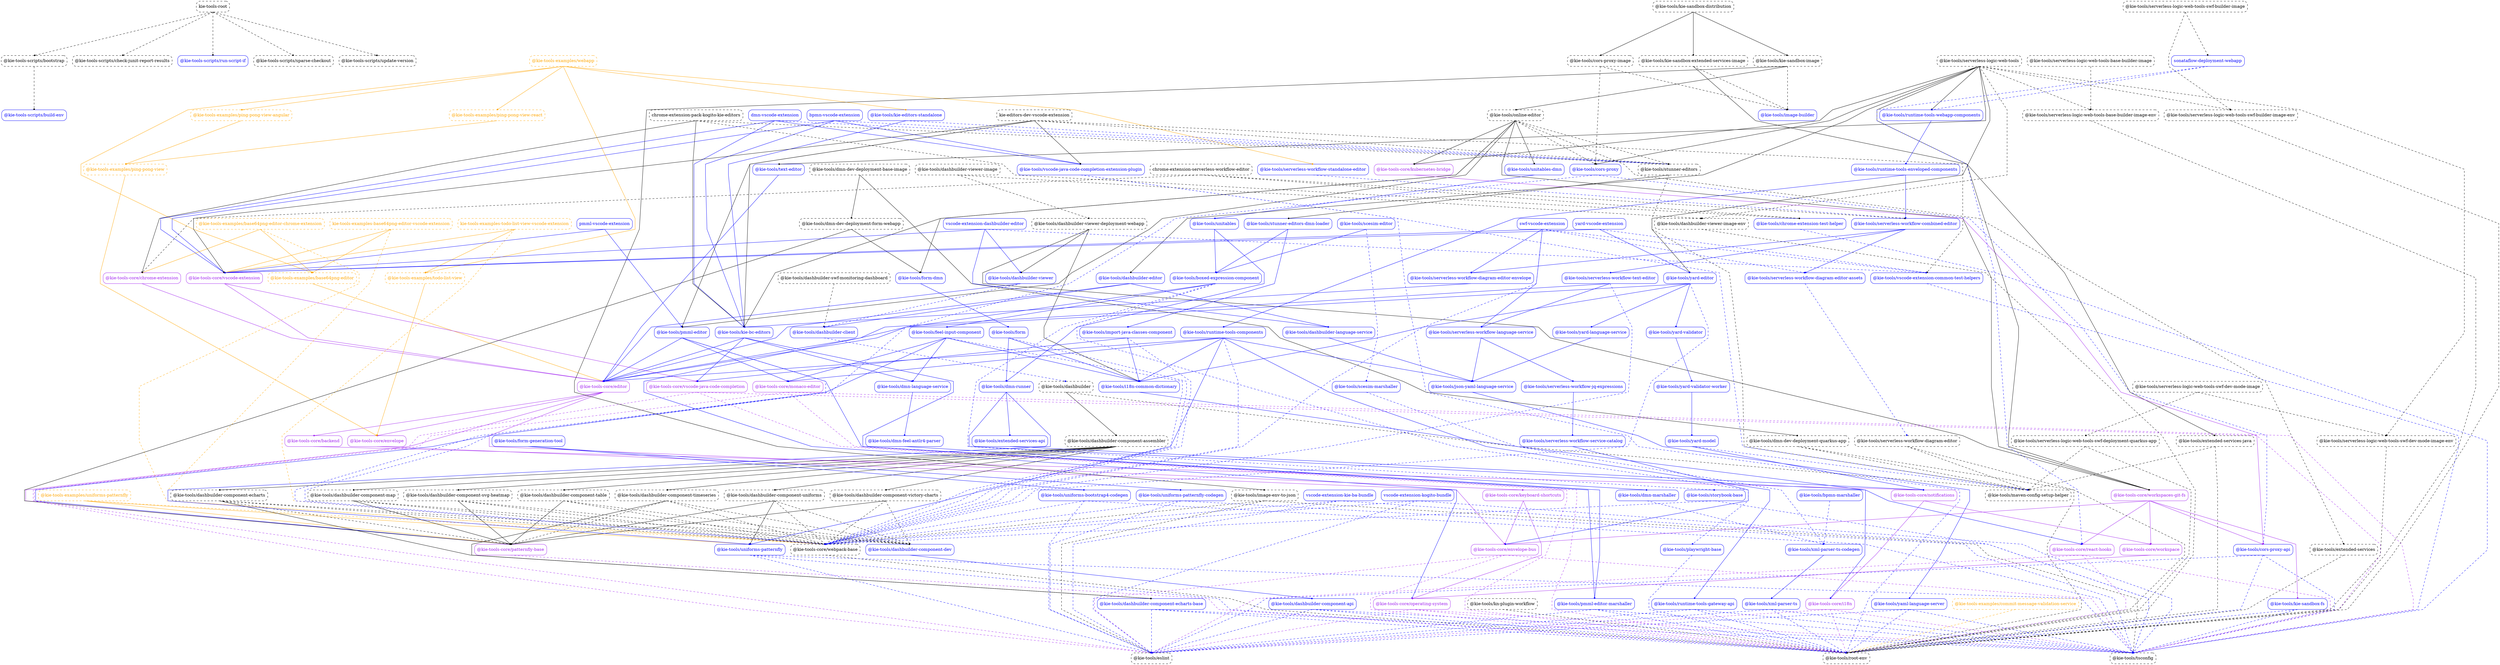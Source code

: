 digraph G {
  graph [ ranksep =2, splines = "polyline", rankdir =TB, ordering = "out" ];
  node [ shape =box ];
  edge [ headport = "n", tailport = "s", arrowhead =dot, arrowsize =0.5 ];
  "kie-tools-root" [ color = "black", fontcolor = "black", style = "dashed, rounded" ];
  "@kie-tools-scripts/bootstrap" [ color = "black", fontcolor = "black", style = "dashed, rounded" ];
  "@kie-tools-scripts/check-junit-report-results" [ color = "black", fontcolor = "black", style = "dashed, rounded" ];
  "@kie-tools-scripts/run-script-if" [ color = "blue", fontcolor = "blue", style = "rounded" ];
  "@kie-tools-scripts/sparse-checkout" [ color = "black", fontcolor = "black", style = "dashed, rounded" ];
  "@kie-tools-scripts/update-version" [ color = "black", fontcolor = "black", style = "dashed, rounded" ];
  "@kie-tools-examples/base64png-editor" [ color = "orange", fontcolor = "orange", style = "dashed, rounded" ];
  "@kie-tools-core/editor" [ color = "purple", fontcolor = "purple", style = "rounded" ];
  "@kie-tools-examples/base64png-editor-chrome-extension" [ color = "orange", fontcolor = "orange", style = "dashed, rounded" ];
  "@kie-tools-core/chrome-extension" [ color = "purple", fontcolor = "purple", style = "rounded" ];
  "@kie-tools-core/webpack-base" [ color = "black", fontcolor = "black", style = "dashed, rounded" ];
  "kie-tools-examples-base64png-editor-vscode-extension" [ color = "orange", fontcolor = "orange", style = "dashed, rounded" ];
  "@kie-tools-core/vscode-extension" [ color = "purple", fontcolor = "purple", style = "rounded" ];
  "@kie-tools-examples/commit-message-validation-service" [ color = "orange", fontcolor = "orange", style = "dashed, rounded" ];
  "@kie-tools/root-env" [ color = "black", fontcolor = "black", style = "dashed, rounded" ];
  "@kie-tools-examples/ping-pong-view" [ color = "orange", fontcolor = "orange", style = "dashed, rounded" ];
  "@kie-tools-core/envelope" [ color = "purple", fontcolor = "purple", style = "rounded" ];
  "@kie-tools-examples/ping-pong-view-angular" [ color = "orange", fontcolor = "orange", style = "dashed, rounded" ];
  "@kie-tools-examples/ping-pong-view-react" [ color = "orange", fontcolor = "orange", style = "dashed, rounded" ];
  "@kie-tools-examples/todo-list-view" [ color = "orange", fontcolor = "orange", style = "dashed, rounded" ];
  "kie-tools-examples-todo-list-view-vscode-extension" [ color = "orange", fontcolor = "orange", style = "dashed, rounded" ];
  "@kie-tools-examples/uniforms-patternfly" [ color = "orange", fontcolor = "orange", style = "dashed, rounded" ];
  "@kie-tools-core/patternfly-base" [ color = "purple", fontcolor = "purple", style = "rounded" ];
  "@kie-tools/uniforms-patternfly" [ color = "blue", fontcolor = "blue", style = "rounded" ];
  "@kie-tools-examples/webapp" [ color = "orange", fontcolor = "orange", style = "dashed, rounded" ];
  "@kie-tools/kie-editors-standalone" [ color = "blue", fontcolor = "blue", style = "rounded" ];
  "@kie-tools/serverless-workflow-standalone-editor" [ color = "blue", fontcolor = "blue", style = "rounded" ];
  "@kie-tools-core/backend" [ color = "purple", fontcolor = "purple", style = "rounded" ];
  "@kie-tools-core/notifications" [ color = "purple", fontcolor = "purple", style = "rounded" ];
  "@kie-tools/boxed-expression-component" [ color = "blue", fontcolor = "blue", style = "rounded" ];
  "@kie-tools-core/operating-system" [ color = "purple", fontcolor = "purple", style = "rounded" ];
  "@kie-tools/feel-input-component" [ color = "blue", fontcolor = "blue", style = "rounded" ];
  "@kie-tools/playwright-base" [ color = "blue", fontcolor = "blue", style = "rounded" ];
  "@kie-tools/storybook-base" [ color = "blue", fontcolor = "blue", style = "rounded" ];
  "@kie-tools/bpmn-marshaller" [ color = "blue", fontcolor = "blue", style = "rounded" ];
  "@kie-tools/xml-parser-ts-codegen" [ color = "blue", fontcolor = "blue", style = "rounded" ];
  "bpmn-vscode-extension" [ color = "blue", fontcolor = "blue", style = "rounded" ];
  "@kie-tools/kie-bc-editors" [ color = "blue", fontcolor = "blue", style = "rounded" ];
  "@kie-tools/vscode-java-code-completion-extension-plugin" [ color = "blue", fontcolor = "blue", style = "rounded" ];
  "@kie-tools/stunner-editors" [ color = "black", fontcolor = "black", style = "dashed, rounded" ];
  "chrome-extension-pack-kogito-kie-editors" [ color = "black", fontcolor = "black", style = "dashed, rounded" ];
  "@kie-tools/chrome-extension-test-helper" [ color = "blue", fontcolor = "blue", style = "rounded" ];
  "chrome-extension-serverless-workflow-editor" [ color = "black", fontcolor = "black", style = "dashed, rounded" ];
  "@kie-tools/serverless-workflow-combined-editor" [ color = "blue", fontcolor = "blue", style = "rounded" ];
  "@kie-tools/tsconfig" [ color = "black", fontcolor = "black", style = "dashed, rounded" ];
  "@kie-tools/cors-proxy" [ color = "blue", fontcolor = "blue", style = "rounded" ];
  "@kie-tools/cors-proxy-api" [ color = "blue", fontcolor = "blue", style = "rounded" ];
  "@kie-tools/eslint" [ color = "black", fontcolor = "black", style = "dashed, rounded" ];
  "@kie-tools/cors-proxy-image" [ color = "black", fontcolor = "black", style = "dashed, rounded" ];
  "@kie-tools/image-builder" [ color = "blue", fontcolor = "blue", style = "rounded" ];
  "@kie-tools/dashbuilder" [ color = "black", fontcolor = "black", style = "dashed, rounded" ];
  "@kie-tools/dashbuilder-component-assembler" [ color = "black", fontcolor = "black", style = "dashed, rounded" ];
  "@kie-tools/maven-config-setup-helper" [ color = "black", fontcolor = "black", style = "dashed, rounded" ];
  "@kie-tools/dashbuilder-client" [ color = "blue", fontcolor = "blue", style = "rounded" ];
  "@kie-tools/dashbuilder-component-api" [ color = "blue", fontcolor = "blue", style = "rounded" ];
  "@kie-tools/dashbuilder-component-echarts" [ color = "black", fontcolor = "black", style = "dashed, rounded" ];
  "@kie-tools/dashbuilder-component-map" [ color = "black", fontcolor = "black", style = "dashed, rounded" ];
  "@kie-tools/dashbuilder-component-svg-heatmap" [ color = "black", fontcolor = "black", style = "dashed, rounded" ];
  "@kie-tools/dashbuilder-component-table" [ color = "black", fontcolor = "black", style = "dashed, rounded" ];
  "@kie-tools/dashbuilder-component-timeseries" [ color = "black", fontcolor = "black", style = "dashed, rounded" ];
  "@kie-tools/dashbuilder-component-uniforms" [ color = "black", fontcolor = "black", style = "dashed, rounded" ];
  "@kie-tools/dashbuilder-component-victory-charts" [ color = "black", fontcolor = "black", style = "dashed, rounded" ];
  "@kie-tools/dashbuilder-component-dev" [ color = "blue", fontcolor = "blue", style = "rounded" ];
  "@kie-tools/dashbuilder-component-echarts-base" [ color = "blue", fontcolor = "blue", style = "rounded" ];
  "@kie-tools/dashbuilder-editor" [ color = "blue", fontcolor = "blue", style = "rounded" ];
  "@kie-tools/dashbuilder-language-service" [ color = "blue", fontcolor = "blue", style = "rounded" ];
  "@kie-tools/json-yaml-language-service" [ color = "blue", fontcolor = "blue", style = "rounded" ];
  "@kie-tools/dashbuilder-swf-monitoring-dashboard" [ color = "black", fontcolor = "black", style = "dashed, rounded" ];
  "@kie-tools/dashbuilder-viewer" [ color = "blue", fontcolor = "blue", style = "rounded" ];
  "@kie-tools/dashbuilder-viewer-deployment-webapp" [ color = "black", fontcolor = "black", style = "dashed, rounded" ];
  "@kie-tools-core/workspaces-git-fs" [ color = "purple", fontcolor = "purple", style = "rounded" ];
  "@kie-tools/i18n-common-dictionary" [ color = "blue", fontcolor = "blue", style = "rounded" ];
  "@kie-tools/dashbuilder-viewer-image" [ color = "black", fontcolor = "black", style = "dashed, rounded" ];
  "@kie-tools/dashbuilder-viewer-image-env" [ color = "black", fontcolor = "black", style = "dashed, rounded" ];
  "@kie-tools/dmn-dev-deployment-base-image" [ color = "black", fontcolor = "black", style = "dashed, rounded" ];
  "@kie-tools/dmn-dev-deployment-form-webapp" [ color = "black", fontcolor = "black", style = "dashed, rounded" ];
  "@kie-tools/dmn-dev-deployment-quarkus-app" [ color = "black", fontcolor = "black", style = "dashed, rounded" ];
  "@kie-tools/form-dmn" [ color = "blue", fontcolor = "blue", style = "rounded" ];
  "@kie-tools/dmn-feel-antlr4-parser" [ color = "blue", fontcolor = "blue", style = "rounded" ];
  "@kie-tools/dmn-marshaller" [ color = "blue", fontcolor = "blue", style = "rounded" ];
  "@kie-tools/dmn-language-service" [ color = "blue", fontcolor = "blue", style = "rounded" ];
  "@kie-tools/dmn-runner" [ color = "blue", fontcolor = "blue", style = "rounded" ];
  "@kie-tools-core/react-hooks" [ color = "purple", fontcolor = "purple", style = "rounded" ];
  "@kie-tools/extended-services-api" [ color = "blue", fontcolor = "blue", style = "rounded" ];
  "dmn-vscode-extension" [ color = "blue", fontcolor = "blue", style = "rounded" ];
  "@kie-tools-core/keyboard-shortcuts" [ color = "purple", fontcolor = "purple", style = "rounded" ];
  "@kie-tools-core/envelope-bus" [ color = "purple", fontcolor = "purple", style = "rounded" ];
  "@kie-tools/extended-services" [ color = "black", fontcolor = "black", style = "dashed, rounded" ];
  "@kie-tools/extended-services-java" [ color = "black", fontcolor = "black", style = "dashed, rounded" ];
  "@kie-tools-core/monaco-editor" [ color = "purple", fontcolor = "purple", style = "rounded" ];
  "@kie-tools/form" [ color = "blue", fontcolor = "blue", style = "rounded" ];
  "@kie-tools/form-generation-tool" [ color = "blue", fontcolor = "blue", style = "rounded" ];
  "@kie-tools/uniforms-bootstrap4-codegen" [ color = "blue", fontcolor = "blue", style = "rounded" ];
  "@kie-tools/uniforms-patternfly-codegen" [ color = "blue", fontcolor = "blue", style = "rounded" ];
  "@kie-tools-core/i18n" [ color = "purple", fontcolor = "purple", style = "rounded" ];
  "@kie-tools/image-env-to-json" [ color = "black", fontcolor = "black", style = "dashed, rounded" ];
  "@kie-tools/import-java-classes-component" [ color = "blue", fontcolor = "blue", style = "rounded" ];
  "@kie-tools-core/vscode-java-code-completion" [ color = "purple", fontcolor = "purple", style = "rounded" ];
  "@kie-tools/yaml-language-server" [ color = "blue", fontcolor = "blue", style = "rounded" ];
  "@kie-tools/pmml-editor-marshaller" [ color = "blue", fontcolor = "blue", style = "rounded" ];
  "kie-editors-dev-vscode-extension" [ color = "black", fontcolor = "black", style = "dashed, rounded" ];
  "@kie-tools/pmml-editor" [ color = "blue", fontcolor = "blue", style = "rounded" ];
  "@kie-tools/vscode-extension-common-test-helpers" [ color = "blue", fontcolor = "blue", style = "rounded" ];
  "@kie-tools/kie-sandbox-distribution" [ color = "black", fontcolor = "black", style = "dashed, rounded" ];
  "@kie-tools/kie-sandbox-extended-services-image" [ color = "black", fontcolor = "black", style = "dashed, rounded" ];
  "@kie-tools/kie-sandbox-image" [ color = "black", fontcolor = "black", style = "dashed, rounded" ];
  "@kie-tools/kie-sandbox-fs" [ color = "blue", fontcolor = "blue", style = "rounded" ];
  "@kie-tools/online-editor" [ color = "black", fontcolor = "black", style = "dashed, rounded" ];
  "@kie-tools/kn-plugin-workflow" [ color = "black", fontcolor = "black", style = "dashed, rounded" ];
  "@kie-tools-core/kubernetes-bridge" [ color = "purple", fontcolor = "purple", style = "rounded" ];
  "@kie-tools-core/workspace" [ color = "purple", fontcolor = "purple", style = "rounded" ];
  "@kie-tools/unitables-dmn" [ color = "blue", fontcolor = "blue", style = "rounded" ];
  "pmml-vscode-extension" [ color = "blue", fontcolor = "blue", style = "rounded" ];
  "@kie-tools/runtime-tools-components" [ color = "blue", fontcolor = "blue", style = "rounded" ];
  "@kie-tools/runtime-tools-gateway-api" [ color = "blue", fontcolor = "blue", style = "rounded" ];
  "@kie-tools/runtime-tools-enveloped-components" [ color = "blue", fontcolor = "blue", style = "rounded" ];
  "@kie-tools/runtime-tools-webapp-components" [ color = "blue", fontcolor = "blue", style = "rounded" ];
  "@kie-tools/scesim-editor" [ color = "blue", fontcolor = "blue", style = "rounded" ];
  "@kie-tools/scesim-marshaller" [ color = "blue", fontcolor = "blue", style = "rounded" ];
  "@kie-tools/serverless-logic-web-tools" [ color = "black", fontcolor = "black", style = "dashed, rounded" ];
  "@kie-tools/text-editor" [ color = "blue", fontcolor = "blue", style = "rounded" ];
  "@kie-tools/yard-editor" [ color = "blue", fontcolor = "blue", style = "rounded" ];
  "@kie-tools/serverless-logic-web-tools-base-builder-image-env" [ color = "black", fontcolor = "black", style = "dashed, rounded" ];
  "@kie-tools/serverless-logic-web-tools-swf-builder-image-env" [ color = "black", fontcolor = "black", style = "dashed, rounded" ];
  "@kie-tools/serverless-logic-web-tools-swf-dev-mode-image-env" [ color = "black", fontcolor = "black", style = "dashed, rounded" ];
  "@kie-tools/serverless-logic-web-tools-base-builder-image" [ color = "black", fontcolor = "black", style = "dashed, rounded" ];
  "@kie-tools/serverless-logic-web-tools-swf-builder-image" [ color = "black", fontcolor = "black", style = "dashed, rounded" ];
  "sonataflow-deployment-webapp" [ color = "blue", fontcolor = "blue", style = "rounded" ];
  "@kie-tools/serverless-logic-web-tools-swf-deployment-quarkus-app" [ color = "black", fontcolor = "black", style = "dashed, rounded" ];
  "@kie-tools/serverless-logic-web-tools-swf-dev-mode-image" [ color = "black", fontcolor = "black", style = "dashed, rounded" ];
  "@kie-tools/serverless-workflow-diagram-editor-assets" [ color = "blue", fontcolor = "blue", style = "rounded" ];
  "@kie-tools/serverless-workflow-diagram-editor-envelope" [ color = "blue", fontcolor = "blue", style = "rounded" ];
  "@kie-tools/serverless-workflow-text-editor" [ color = "blue", fontcolor = "blue", style = "rounded" ];
  "@kie-tools/serverless-workflow-diagram-editor" [ color = "black", fontcolor = "black", style = "dashed, rounded" ];
  "@kie-tools/serverless-workflow-jq-expressions" [ color = "blue", fontcolor = "blue", style = "rounded" ];
  "@kie-tools/serverless-workflow-service-catalog" [ color = "blue", fontcolor = "blue", style = "rounded" ];
  "@kie-tools/serverless-workflow-language-service" [ color = "blue", fontcolor = "blue", style = "rounded" ];
  "swf-vscode-extension" [ color = "blue", fontcolor = "blue", style = "rounded" ];
  "@kie-tools/stunner-editors-dmn-loader" [ color = "blue", fontcolor = "blue", style = "rounded" ];
  "@kie-tools/unitables" [ color = "blue", fontcolor = "blue", style = "rounded" ];
  "vscode-extension-dashbuilder-editor" [ color = "blue", fontcolor = "blue", style = "rounded" ];
  "vscode-extension-kie-ba-bundle" [ color = "blue", fontcolor = "blue", style = "rounded" ];
  "vscode-extension-kogito-bundle" [ color = "blue", fontcolor = "blue", style = "rounded" ];
  "@kie-tools/xml-parser-ts" [ color = "blue", fontcolor = "blue", style = "rounded" ];
  "@kie-tools/yard-language-service" [ color = "blue", fontcolor = "blue", style = "rounded" ];
  "@kie-tools/yard-validator" [ color = "blue", fontcolor = "blue", style = "rounded" ];
  "@kie-tools/yard-model" [ color = "blue", fontcolor = "blue", style = "rounded" ];
  "@kie-tools/yard-validator-worker" [ color = "blue", fontcolor = "blue", style = "rounded" ];
  "yard-vscode-extension" [ color = "blue", fontcolor = "blue", style = "rounded" ];
  "@kie-tools-scripts/build-env" [ color = "blue", fontcolor = "blue", style = "rounded" ];
  "kie-tools-root" -> "@kie-tools-scripts/bootstrap" [ style = "dashed", color = "black" ];
  "kie-tools-root" -> "@kie-tools-scripts/check-junit-report-results" [ style = "dashed", color = "black" ];
  "kie-tools-root" -> "@kie-tools-scripts/run-script-if" [ style = "dashed", color = "black" ];
  "kie-tools-root" -> "@kie-tools-scripts/sparse-checkout" [ style = "dashed", color = "black" ];
  "kie-tools-root" -> "@kie-tools-scripts/update-version" [ style = "dashed", color = "black" ];
  "@kie-tools-examples/base64png-editor" -> "@kie-tools-core/editor" [ style = "solid", color = "orange" ];
  "@kie-tools-examples/base64png-editor-chrome-extension" -> "@kie-tools-core/chrome-extension" [ style = "solid", color = "orange" ];
  "@kie-tools-examples/base64png-editor-chrome-extension" -> "@kie-tools-examples/base64png-editor" [ style = "solid", color = "orange" ];
  "@kie-tools-examples/base64png-editor-chrome-extension" -> "@kie-tools-core/webpack-base" [ style = "dashed", color = "orange" ];
  "kie-tools-examples-base64png-editor-vscode-extension" -> "@kie-tools-core/vscode-extension" [ style = "solid", color = "orange" ];
  "kie-tools-examples-base64png-editor-vscode-extension" -> "@kie-tools-examples/base64png-editor" [ style = "solid", color = "orange" ];
  "kie-tools-examples-base64png-editor-vscode-extension" -> "@kie-tools-core/webpack-base" [ style = "dashed", color = "orange" ];
  "@kie-tools-examples/commit-message-validation-service" -> "@kie-tools/root-env" [ style = "dashed", color = "orange" ];
  "@kie-tools-examples/ping-pong-view" -> "@kie-tools-core/envelope" [ style = "solid", color = "orange" ];
  "@kie-tools-examples/ping-pong-view-angular" -> "@kie-tools-examples/ping-pong-view" [ style = "solid", color = "orange" ];
  "@kie-tools-examples/ping-pong-view-react" -> "@kie-tools-examples/ping-pong-view" [ style = "solid", color = "orange" ];
  "@kie-tools-examples/todo-list-view" -> "@kie-tools-core/envelope" [ style = "solid", color = "orange" ];
  "kie-tools-examples-todo-list-view-vscode-extension" -> "@kie-tools-core/vscode-extension" [ style = "solid", color = "orange" ];
  "kie-tools-examples-todo-list-view-vscode-extension" -> "@kie-tools-examples/todo-list-view" [ style = "solid", color = "orange" ];
  "kie-tools-examples-todo-list-view-vscode-extension" -> "@kie-tools-core/webpack-base" [ style = "dashed", color = "orange" ];
  "@kie-tools-examples/uniforms-patternfly" -> "@kie-tools-core/patternfly-base" [ style = "solid", color = "orange" ];
  "@kie-tools-examples/uniforms-patternfly" -> "@kie-tools/uniforms-patternfly" [ style = "solid", color = "orange" ];
  "@kie-tools-examples/uniforms-patternfly" -> "@kie-tools-core/webpack-base" [ style = "dashed", color = "orange" ];
  "@kie-tools-examples/webapp" -> "@kie-tools-examples/base64png-editor" [ style = "solid", color = "orange" ];
  "@kie-tools-examples/webapp" -> "@kie-tools-examples/ping-pong-view-angular" [ style = "solid", color = "orange" ];
  "@kie-tools-examples/webapp" -> "@kie-tools-examples/ping-pong-view-react" [ style = "solid", color = "orange" ];
  "@kie-tools-examples/webapp" -> "@kie-tools-examples/todo-list-view" [ style = "solid", color = "orange" ];
  "@kie-tools-examples/webapp" -> "@kie-tools/kie-editors-standalone" [ style = "solid", color = "orange" ];
  "@kie-tools-examples/webapp" -> "@kie-tools/serverless-workflow-standalone-editor" [ style = "solid", color = "orange" ];
  "@kie-tools-core/backend" -> "@kie-tools-core/notifications" [ style = "solid", color = "purple" ];
  "@kie-tools/boxed-expression-component" -> "@kie-tools-core/operating-system" [ style = "solid", color = "blue" ];
  "@kie-tools/boxed-expression-component" -> "@kie-tools/feel-input-component" [ style = "solid", color = "blue" ];
  "@kie-tools/boxed-expression-component" -> "@kie-tools/playwright-base" [ style = "dashed", color = "blue" ];
  "@kie-tools/boxed-expression-component" -> "@kie-tools/storybook-base" [ style = "dashed", color = "blue" ];
  "@kie-tools/bpmn-marshaller" -> "@kie-tools/xml-parser-ts-codegen" [ style = "dashed", color = "blue" ];
  "bpmn-vscode-extension" -> "@kie-tools-core/vscode-extension" [ style = "solid", color = "blue" ];
  "bpmn-vscode-extension" -> "@kie-tools/kie-bc-editors" [ style = "solid", color = "blue" ];
  "bpmn-vscode-extension" -> "@kie-tools/vscode-java-code-completion-extension-plugin" [ style = "solid", color = "blue" ];
  "bpmn-vscode-extension" -> "@kie-tools/stunner-editors" [ style = "dashed", color = "blue" ];
  "@kie-tools-core/chrome-extension" -> "@kie-tools-core/editor" [ style = "solid", color = "purple" ];
  "chrome-extension-pack-kogito-kie-editors" -> "@kie-tools-core/chrome-extension" [ style = "solid", color = "black" ];
  "chrome-extension-pack-kogito-kie-editors" -> "@kie-tools/kie-bc-editors" [ style = "solid", color = "black" ];
  "chrome-extension-pack-kogito-kie-editors" -> "@kie-tools/chrome-extension-test-helper" [ style = "dashed", color = "black" ];
  "chrome-extension-pack-kogito-kie-editors" -> "@kie-tools/stunner-editors" [ style = "dashed", color = "black" ];
  "chrome-extension-serverless-workflow-editor" -> "@kie-tools-core/chrome-extension" [ style = "dashed", color = "black" ];
  "chrome-extension-serverless-workflow-editor" -> "@kie-tools/chrome-extension-test-helper" [ style = "dashed", color = "black" ];
  "chrome-extension-serverless-workflow-editor" -> "@kie-tools/serverless-workflow-combined-editor" [ style = "dashed", color = "black" ];
  "@kie-tools/chrome-extension-test-helper" -> "@kie-tools/tsconfig" [ style = "dashed", color = "blue" ];
  "@kie-tools/cors-proxy" -> "@kie-tools-core/webpack-base" [ style = "dashed", color = "blue" ];
  "@kie-tools/cors-proxy" -> "@kie-tools/cors-proxy-api" [ style = "dashed", color = "blue" ];
  "@kie-tools/cors-proxy-api" -> "@kie-tools/eslint" [ style = "dashed", color = "blue" ];
  "@kie-tools/cors-proxy-api" -> "@kie-tools/root-env" [ style = "dashed", color = "blue" ];
  "@kie-tools/cors-proxy-api" -> "@kie-tools/tsconfig" [ style = "dashed", color = "blue" ];
  "@kie-tools/cors-proxy-image" -> "@kie-tools/cors-proxy" [ style = "dashed", color = "black" ];
  "@kie-tools/cors-proxy-image" -> "@kie-tools/image-builder" [ style = "dashed", color = "black" ];
  "@kie-tools/dashbuilder" -> "@kie-tools/dashbuilder-component-assembler" [ style = "solid", color = "black" ];
  "@kie-tools/dashbuilder" -> "@kie-tools/maven-config-setup-helper" [ style = "dashed", color = "black" ];
  "@kie-tools/dashbuilder-client" -> "@kie-tools/dashbuilder" [ style = "dashed", color = "blue" ];
  "@kie-tools/dashbuilder-component-api" -> "@kie-tools/eslint" [ style = "dashed", color = "blue" ];
  "@kie-tools/dashbuilder-component-api" -> "@kie-tools/root-env" [ style = "dashed", color = "blue" ];
  "@kie-tools/dashbuilder-component-api" -> "@kie-tools/tsconfig" [ style = "dashed", color = "blue" ];
  "@kie-tools/dashbuilder-component-assembler" -> "@kie-tools/dashbuilder-component-echarts" [ style = "solid", color = "black" ];
  "@kie-tools/dashbuilder-component-assembler" -> "@kie-tools/dashbuilder-component-map" [ style = "solid", color = "black" ];
  "@kie-tools/dashbuilder-component-assembler" -> "@kie-tools/dashbuilder-component-svg-heatmap" [ style = "solid", color = "black" ];
  "@kie-tools/dashbuilder-component-assembler" -> "@kie-tools/dashbuilder-component-table" [ style = "solid", color = "black" ];
  "@kie-tools/dashbuilder-component-assembler" -> "@kie-tools/dashbuilder-component-timeseries" [ style = "solid", color = "black" ];
  "@kie-tools/dashbuilder-component-assembler" -> "@kie-tools/dashbuilder-component-uniforms" [ style = "solid", color = "black" ];
  "@kie-tools/dashbuilder-component-assembler" -> "@kie-tools/dashbuilder-component-victory-charts" [ style = "solid", color = "black" ];
  "@kie-tools/dashbuilder-component-dev" -> "@kie-tools/dashbuilder-component-api" [ style = "solid", color = "blue" ];
  "@kie-tools/dashbuilder-component-echarts" -> "@kie-tools/dashbuilder-component-echarts-base" [ style = "solid", color = "black" ];
  "@kie-tools/dashbuilder-component-echarts" -> "@kie-tools-core/patternfly-base" [ style = "dashed", color = "black" ];
  "@kie-tools/dashbuilder-component-echarts" -> "@kie-tools-core/webpack-base" [ style = "dashed", color = "black" ];
  "@kie-tools/dashbuilder-component-echarts" -> "@kie-tools/dashbuilder-component-dev" [ style = "dashed", color = "black" ];
  "@kie-tools/dashbuilder-component-echarts-base" -> "@kie-tools/eslint" [ style = "dashed", color = "blue" ];
  "@kie-tools/dashbuilder-component-echarts-base" -> "@kie-tools/root-env" [ style = "dashed", color = "blue" ];
  "@kie-tools/dashbuilder-component-echarts-base" -> "@kie-tools/tsconfig" [ style = "dashed", color = "blue" ];
  "@kie-tools/dashbuilder-component-map" -> "@kie-tools-core/patternfly-base" [ style = "solid", color = "black" ];
  "@kie-tools/dashbuilder-component-map" -> "@kie-tools-core/webpack-base" [ style = "dashed", color = "black" ];
  "@kie-tools/dashbuilder-component-map" -> "@kie-tools/dashbuilder-component-dev" [ style = "dashed", color = "black" ];
  "@kie-tools/dashbuilder-component-svg-heatmap" -> "@kie-tools-core/patternfly-base" [ style = "solid", color = "black" ];
  "@kie-tools/dashbuilder-component-svg-heatmap" -> "@kie-tools-core/webpack-base" [ style = "dashed", color = "black" ];
  "@kie-tools/dashbuilder-component-svg-heatmap" -> "@kie-tools/dashbuilder-component-dev" [ style = "dashed", color = "black" ];
  "@kie-tools/dashbuilder-component-table" -> "@kie-tools-core/patternfly-base" [ style = "solid", color = "black" ];
  "@kie-tools/dashbuilder-component-table" -> "@kie-tools-core/webpack-base" [ style = "dashed", color = "black" ];
  "@kie-tools/dashbuilder-component-table" -> "@kie-tools/dashbuilder-component-dev" [ style = "dashed", color = "black" ];
  "@kie-tools/dashbuilder-component-timeseries" -> "@kie-tools/dashbuilder-component-echarts-base" [ style = "solid", color = "black" ];
  "@kie-tools/dashbuilder-component-timeseries" -> "@kie-tools-core/patternfly-base" [ style = "dashed", color = "black" ];
  "@kie-tools/dashbuilder-component-timeseries" -> "@kie-tools-core/webpack-base" [ style = "dashed", color = "black" ];
  "@kie-tools/dashbuilder-component-timeseries" -> "@kie-tools/dashbuilder-component-dev" [ style = "dashed", color = "black" ];
  "@kie-tools/dashbuilder-component-uniforms" -> "@kie-tools-core/patternfly-base" [ style = "solid", color = "black" ];
  "@kie-tools/dashbuilder-component-uniforms" -> "@kie-tools/uniforms-patternfly" [ style = "solid", color = "black" ];
  "@kie-tools/dashbuilder-component-uniforms" -> "@kie-tools-core/webpack-base" [ style = "dashed", color = "black" ];
  "@kie-tools/dashbuilder-component-uniforms" -> "@kie-tools/dashbuilder-component-dev" [ style = "dashed", color = "black" ];
  "@kie-tools/dashbuilder-component-victory-charts" -> "@kie-tools-core/patternfly-base" [ style = "solid", color = "black" ];
  "@kie-tools/dashbuilder-component-victory-charts" -> "@kie-tools-core/webpack-base" [ style = "dashed", color = "black" ];
  "@kie-tools/dashbuilder-component-victory-charts" -> "@kie-tools/dashbuilder-component-dev" [ style = "dashed", color = "black" ];
  "@kie-tools/dashbuilder-editor" -> "@kie-tools-core/editor" [ style = "solid", color = "blue" ];
  "@kie-tools/dashbuilder-editor" -> "@kie-tools/dashbuilder-client" [ style = "solid", color = "blue" ];
  "@kie-tools/dashbuilder-editor" -> "@kie-tools/dashbuilder-language-service" [ style = "solid", color = "blue" ];
  "@kie-tools/dashbuilder-language-service" -> "@kie-tools/json-yaml-language-service" [ style = "solid", color = "blue" ];
  "@kie-tools/dashbuilder-swf-monitoring-dashboard" -> "@kie-tools/dashbuilder-client" [ style = "dashed", color = "black" ];
  "@kie-tools/dashbuilder-viewer" -> "@kie-tools-core/editor" [ style = "solid", color = "blue" ];
  "@kie-tools/dashbuilder-viewer" -> "@kie-tools/dashbuilder-client" [ style = "dashed", color = "blue" ];
  "@kie-tools/dashbuilder-viewer-deployment-webapp" -> "@kie-tools-core/workspaces-git-fs" [ style = "solid", color = "black" ];
  "@kie-tools/dashbuilder-viewer-deployment-webapp" -> "@kie-tools/dashbuilder-viewer" [ style = "solid", color = "black" ];
  "@kie-tools/dashbuilder-viewer-deployment-webapp" -> "@kie-tools/i18n-common-dictionary" [ style = "solid", color = "black" ];
  "@kie-tools/dashbuilder-viewer-image" -> "@kie-tools/dashbuilder-viewer-deployment-webapp" [ style = "dashed", color = "black" ];
  "@kie-tools/dashbuilder-viewer-image" -> "@kie-tools/dashbuilder-viewer-image-env" [ style = "dashed", color = "black" ];
  "@kie-tools/dashbuilder-viewer-image-env" -> "@kie-tools/root-env" [ style = "dashed", color = "black" ];
  "@kie-tools/dmn-dev-deployment-base-image" -> "@kie-tools/dmn-dev-deployment-form-webapp" [ style = "solid", color = "black" ];
  "@kie-tools/dmn-dev-deployment-base-image" -> "@kie-tools/dmn-dev-deployment-quarkus-app" [ style = "solid", color = "black" ];
  "@kie-tools/dmn-dev-deployment-form-webapp" -> "@kie-tools-core/patternfly-base" [ style = "solid", color = "black" ];
  "@kie-tools/dmn-dev-deployment-form-webapp" -> "@kie-tools/form-dmn" [ style = "solid", color = "black" ];
  "@kie-tools/dmn-dev-deployment-quarkus-app" -> "@kie-tools/maven-config-setup-helper" [ style = "dashed", color = "black" ];
  "@kie-tools/dmn-dev-deployment-quarkus-app" -> "@kie-tools/root-env" [ style = "dashed", color = "black" ];
  "@kie-tools/dmn-feel-antlr4-parser" -> "@kie-tools/dmn-marshaller" [ style = "solid", color = "blue" ];
  "@kie-tools/dmn-language-service" -> "@kie-tools/dmn-feel-antlr4-parser" [ style = "solid", color = "blue" ];
  "@kie-tools/dmn-marshaller" -> "@kie-tools/xml-parser-ts-codegen" [ style = "dashed", color = "blue" ];
  "@kie-tools/dmn-runner" -> "@kie-tools-core/react-hooks" [ style = "solid", color = "blue" ];
  "@kie-tools/dmn-runner" -> "@kie-tools/extended-services-api" [ style = "solid", color = "blue" ];
  "@kie-tools/dmn-runner" -> "@kie-tools/uniforms-patternfly" [ style = "solid", color = "blue" ];
  "dmn-vscode-extension" -> "@kie-tools-core/vscode-extension" [ style = "solid", color = "blue" ];
  "dmn-vscode-extension" -> "@kie-tools/kie-bc-editors" [ style = "solid", color = "blue" ];
  "dmn-vscode-extension" -> "@kie-tools/vscode-java-code-completion-extension-plugin" [ style = "solid", color = "blue" ];
  "dmn-vscode-extension" -> "@kie-tools/stunner-editors" [ style = "dashed", color = "blue" ];
  "@kie-tools-core/editor" -> "@kie-tools-core/backend" [ style = "solid", color = "purple" ];
  "@kie-tools-core/editor" -> "@kie-tools-core/envelope" [ style = "solid", color = "purple" ];
  "@kie-tools-core/editor" -> "@kie-tools-core/keyboard-shortcuts" [ style = "solid", color = "purple" ];
  "@kie-tools-core/editor" -> "@kie-tools-core/patternfly-base" [ style = "solid", color = "purple" ];
  "@kie-tools-core/envelope" -> "@kie-tools-core/envelope-bus" [ style = "solid", color = "purple" ];
  "@kie-tools-core/envelope-bus" -> "@kie-tools/eslint" [ style = "dashed", color = "purple" ];
  "@kie-tools-core/envelope-bus" -> "@kie-tools/root-env" [ style = "dashed", color = "purple" ];
  "@kie-tools-core/envelope-bus" -> "@kie-tools/tsconfig" [ style = "dashed", color = "purple" ];
  "@kie-tools/extended-services" -> "@kie-tools/root-env" [ style = "dashed", color = "black" ];
  "@kie-tools/extended-services-api" -> "@kie-tools-core/notifications" [ style = "solid", color = "blue" ];
  "@kie-tools/extended-services-java" -> "@kie-tools/maven-config-setup-helper" [ style = "dashed", color = "black" ];
  "@kie-tools/extended-services-java" -> "@kie-tools/root-env" [ style = "dashed", color = "black" ];
  "@kie-tools/feel-input-component" -> "@kie-tools-core/monaco-editor" [ style = "solid", color = "blue" ];
  "@kie-tools/feel-input-component" -> "@kie-tools-core/patternfly-base" [ style = "solid", color = "blue" ];
  "@kie-tools/feel-input-component" -> "@kie-tools/dmn-language-service" [ style = "solid", color = "blue" ];
  "@kie-tools/feel-input-component" -> "@kie-tools/i18n-common-dictionary" [ style = "solid", color = "blue" ];
  "@kie-tools/feel-input-component" -> "@kie-tools-core/webpack-base" [ style = "dashed", color = "blue" ];
  "@kie-tools/form" -> "@kie-tools/dmn-runner" [ style = "solid", color = "blue" ];
  "@kie-tools/form" -> "@kie-tools/i18n-common-dictionary" [ style = "solid", color = "blue" ];
  "@kie-tools/form" -> "@kie-tools-core/webpack-base" [ style = "dashed", color = "blue" ];
  "@kie-tools/form-dmn" -> "@kie-tools/form" [ style = "solid", color = "blue" ];
  "@kie-tools/form-generation-tool" -> "@kie-tools/uniforms-bootstrap4-codegen" [ style = "solid", color = "blue" ];
  "@kie-tools/form-generation-tool" -> "@kie-tools/uniforms-patternfly-codegen" [ style = "solid", color = "blue" ];
  "@kie-tools-core/i18n" -> "@kie-tools/eslint" [ style = "dashed", color = "purple" ];
  "@kie-tools-core/i18n" -> "@kie-tools/root-env" [ style = "dashed", color = "purple" ];
  "@kie-tools-core/i18n" -> "@kie-tools/tsconfig" [ style = "dashed", color = "purple" ];
  "@kie-tools/i18n-common-dictionary" -> "@kie-tools-core/i18n" [ style = "solid", color = "blue" ];
  "@kie-tools/image-env-to-json" -> "@kie-tools-core/webpack-base" [ style = "dashed", color = "black" ];
  "@kie-tools/image-env-to-json" -> "@kie-tools/eslint" [ style = "dashed", color = "black" ];
  "@kie-tools/image-env-to-json" -> "@kie-tools/tsconfig" [ style = "dashed", color = "black" ];
  "@kie-tools/import-java-classes-component" -> "@kie-tools-core/vscode-java-code-completion" [ style = "solid", color = "blue" ];
  "@kie-tools/import-java-classes-component" -> "@kie-tools/i18n-common-dictionary" [ style = "solid", color = "blue" ];
  "@kie-tools/import-java-classes-component" -> "@kie-tools-core/webpack-base" [ style = "dashed", color = "blue" ];
  "@kie-tools/json-yaml-language-service" -> "@kie-tools/yaml-language-server" [ style = "solid", color = "blue" ];
  "@kie-tools-core/keyboard-shortcuts" -> "@kie-tools-core/envelope-bus" [ style = "solid", color = "purple" ];
  "@kie-tools-core/keyboard-shortcuts" -> "@kie-tools-core/operating-system" [ style = "solid", color = "purple" ];
  "@kie-tools/kie-bc-editors" -> "@kie-tools-core/editor" [ style = "solid", color = "blue" ];
  "@kie-tools/kie-bc-editors" -> "@kie-tools-core/vscode-java-code-completion" [ style = "solid", color = "blue" ];
  "@kie-tools/kie-bc-editors" -> "@kie-tools/dmn-language-service" [ style = "solid", color = "blue" ];
  "@kie-tools/kie-bc-editors" -> "@kie-tools/pmml-editor-marshaller" [ style = "solid", color = "blue" ];
  "kie-editors-dev-vscode-extension" -> "@kie-tools-core/vscode-extension" [ style = "solid", color = "black" ];
  "kie-editors-dev-vscode-extension" -> "@kie-tools/kie-bc-editors" [ style = "solid", color = "black" ];
  "kie-editors-dev-vscode-extension" -> "@kie-tools/pmml-editor" [ style = "solid", color = "black" ];
  "kie-editors-dev-vscode-extension" -> "@kie-tools/vscode-java-code-completion-extension-plugin" [ style = "solid", color = "black" ];
  "kie-editors-dev-vscode-extension" -> "@kie-tools/stunner-editors" [ style = "dashed", color = "black" ];
  "kie-editors-dev-vscode-extension" -> "@kie-tools/vscode-extension-common-test-helpers" [ style = "dashed", color = "black" ];
  "@kie-tools/kie-editors-standalone" -> "@kie-tools/kie-bc-editors" [ style = "solid", color = "blue" ];
  "@kie-tools/kie-editors-standalone" -> "@kie-tools/stunner-editors" [ style = "dashed", color = "blue" ];
  "@kie-tools/kie-sandbox-distribution" -> "@kie-tools/cors-proxy-image" [ style = "solid", color = "black" ];
  "@kie-tools/kie-sandbox-distribution" -> "@kie-tools/kie-sandbox-extended-services-image" [ style = "solid", color = "black" ];
  "@kie-tools/kie-sandbox-distribution" -> "@kie-tools/kie-sandbox-image" [ style = "solid", color = "black" ];
  "@kie-tools/kie-sandbox-extended-services-image" -> "@kie-tools/extended-services-java" [ style = "solid", color = "black" ];
  "@kie-tools/kie-sandbox-extended-services-image" -> "@kie-tools/image-builder" [ style = "dashed", color = "black" ];
  "@kie-tools/kie-sandbox-fs" -> "@kie-tools/root-env" [ style = "dashed", color = "blue" ];
  "@kie-tools/kie-sandbox-fs" -> "@kie-tools/tsconfig" [ style = "dashed", color = "blue" ];
  "@kie-tools/kie-sandbox-image" -> "@kie-tools/image-env-to-json" [ style = "solid", color = "black" ];
  "@kie-tools/kie-sandbox-image" -> "@kie-tools/online-editor" [ style = "solid", color = "black" ];
  "@kie-tools/kie-sandbox-image" -> "@kie-tools/image-builder" [ style = "dashed", color = "black" ];
  "@kie-tools/kn-plugin-workflow" -> "@kie-tools/root-env" [ style = "dashed", color = "black" ];
  "@kie-tools-core/kubernetes-bridge" -> "@kie-tools/cors-proxy-api" [ style = "solid", color = "purple" ];
  "@kie-tools-core/monaco-editor" -> "@kie-tools/eslint" [ style = "dashed", color = "purple" ];
  "@kie-tools-core/monaco-editor" -> "@kie-tools/root-env" [ style = "dashed", color = "purple" ];
  "@kie-tools-core/monaco-editor" -> "@kie-tools/tsconfig" [ style = "dashed", color = "purple" ];
  "@kie-tools-core/notifications" -> "@kie-tools-core/i18n" [ style = "solid", color = "purple" ];
  "@kie-tools-core/notifications" -> "@kie-tools-core/workspace" [ style = "solid", color = "purple" ];
  "@kie-tools/online-editor" -> "@kie-tools-core/kubernetes-bridge" [ style = "solid", color = "black" ];
  "@kie-tools/online-editor" -> "@kie-tools-core/workspaces-git-fs" [ style = "solid", color = "black" ];
  "@kie-tools/online-editor" -> "@kie-tools/form-dmn" [ style = "solid", color = "black" ];
  "@kie-tools/online-editor" -> "@kie-tools/kie-bc-editors" [ style = "solid", color = "black" ];
  "@kie-tools/online-editor" -> "@kie-tools/pmml-editor" [ style = "solid", color = "black" ];
  "@kie-tools/online-editor" -> "@kie-tools/unitables-dmn" [ style = "solid", color = "black" ];
  "@kie-tools/online-editor" -> "@kie-tools/cors-proxy" [ style = "dashed", color = "black" ];
  "@kie-tools/online-editor" -> "@kie-tools/extended-services" [ style = "dashed", color = "black" ];
  "@kie-tools/online-editor" -> "@kie-tools/stunner-editors" [ style = "dashed", color = "black" ];
  "@kie-tools-core/operating-system" -> "@kie-tools/eslint" [ style = "dashed", color = "purple" ];
  "@kie-tools-core/operating-system" -> "@kie-tools/root-env" [ style = "dashed", color = "purple" ];
  "@kie-tools-core/operating-system" -> "@kie-tools/tsconfig" [ style = "dashed", color = "purple" ];
  "@kie-tools-core/patternfly-base" -> "@kie-tools/root-env" [ style = "dashed", color = "purple" ];
  "@kie-tools/playwright-base" -> "@kie-tools/root-env" [ style = "dashed", color = "blue" ];
  "@kie-tools/pmml-editor" -> "@kie-tools-core/editor" [ style = "solid", color = "blue" ];
  "@kie-tools/pmml-editor" -> "@kie-tools-core/monaco-editor" [ style = "solid", color = "blue" ];
  "@kie-tools/pmml-editor" -> "@kie-tools/pmml-editor-marshaller" [ style = "solid", color = "blue" ];
  "@kie-tools/pmml-editor" -> "@kie-tools-core/webpack-base" [ style = "dashed", color = "blue" ];
  "@kie-tools/pmml-editor-marshaller" -> "@kie-tools/eslint" [ style = "dashed", color = "blue" ];
  "@kie-tools/pmml-editor-marshaller" -> "@kie-tools/root-env" [ style = "dashed", color = "blue" ];
  "@kie-tools/pmml-editor-marshaller" -> "@kie-tools/tsconfig" [ style = "dashed", color = "blue" ];
  "pmml-vscode-extension" -> "@kie-tools-core/vscode-extension" [ style = "solid", color = "blue" ];
  "pmml-vscode-extension" -> "@kie-tools/pmml-editor" [ style = "solid", color = "blue" ];
  "@kie-tools-core/react-hooks" -> "@kie-tools/eslint" [ style = "dashed", color = "purple" ];
  "@kie-tools-core/react-hooks" -> "@kie-tools/root-env" [ style = "dashed", color = "purple" ];
  "@kie-tools-core/react-hooks" -> "@kie-tools/tsconfig" [ style = "dashed", color = "purple" ];
  "@kie-tools/runtime-tools-components" -> "@kie-tools-core/editor" [ style = "solid", color = "blue" ];
  "@kie-tools/runtime-tools-components" -> "@kie-tools-core/monaco-editor" [ style = "solid", color = "blue" ];
  "@kie-tools/runtime-tools-components" -> "@kie-tools/i18n-common-dictionary" [ style = "solid", color = "blue" ];
  "@kie-tools/runtime-tools-components" -> "@kie-tools/json-yaml-language-service" [ style = "solid", color = "blue" ];
  "@kie-tools/runtime-tools-components" -> "@kie-tools/runtime-tools-gateway-api" [ style = "solid", color = "blue" ];
  "@kie-tools/runtime-tools-components" -> "@kie-tools/uniforms-patternfly" [ style = "solid", color = "blue" ];
  "@kie-tools/runtime-tools-components" -> "@kie-tools-core/webpack-base" [ style = "dashed", color = "blue" ];
  "@kie-tools/runtime-tools-enveloped-components" -> "@kie-tools/runtime-tools-components" [ style = "solid", color = "blue" ];
  "@kie-tools/runtime-tools-enveloped-components" -> "@kie-tools/serverless-workflow-combined-editor" [ style = "solid", color = "blue" ];
  "@kie-tools/runtime-tools-gateway-api" -> "@kie-tools/eslint" [ style = "dashed", color = "blue" ];
  "@kie-tools/runtime-tools-gateway-api" -> "@kie-tools/root-env" [ style = "dashed", color = "blue" ];
  "@kie-tools/runtime-tools-gateway-api" -> "@kie-tools/tsconfig" [ style = "dashed", color = "blue" ];
  "@kie-tools/runtime-tools-webapp-components" -> "@kie-tools/runtime-tools-enveloped-components" [ style = "solid", color = "blue" ];
  "@kie-tools/scesim-editor" -> "@kie-tools/boxed-expression-component" [ style = "solid", color = "blue" ];
  "@kie-tools/scesim-editor" -> "@kie-tools/scesim-marshaller" [ style = "dashed", color = "blue" ];
  "@kie-tools/scesim-marshaller" -> "@kie-tools/xml-parser-ts-codegen" [ style = "dashed", color = "blue" ];
  "@kie-tools/serverless-logic-web-tools" -> "@kie-tools-core/kubernetes-bridge" [ style = "solid", color = "black" ];
  "@kie-tools/serverless-logic-web-tools" -> "@kie-tools-core/workspaces-git-fs" [ style = "solid", color = "black" ];
  "@kie-tools/serverless-logic-web-tools" -> "@kie-tools/cors-proxy" [ style = "solid", color = "black" ];
  "@kie-tools/serverless-logic-web-tools" -> "@kie-tools/dashbuilder-editor" [ style = "solid", color = "black" ];
  "@kie-tools/serverless-logic-web-tools" -> "@kie-tools/runtime-tools-webapp-components" [ style = "solid", color = "black" ];
  "@kie-tools/serverless-logic-web-tools" -> "@kie-tools/text-editor" [ style = "solid", color = "black" ];
  "@kie-tools/serverless-logic-web-tools" -> "@kie-tools/yard-editor" [ style = "solid", color = "black" ];
  "@kie-tools/serverless-logic-web-tools" -> "@kie-tools/dashbuilder-viewer-image-env" [ style = "dashed", color = "black" ];
  "@kie-tools/serverless-logic-web-tools" -> "@kie-tools/serverless-logic-web-tools-base-builder-image-env" [ style = "dashed", color = "black" ];
  "@kie-tools/serverless-logic-web-tools" -> "@kie-tools/serverless-logic-web-tools-swf-builder-image-env" [ style = "dashed", color = "black" ];
  "@kie-tools/serverless-logic-web-tools" -> "@kie-tools/serverless-logic-web-tools-swf-dev-mode-image-env" [ style = "dashed", color = "black" ];
  "@kie-tools/serverless-logic-web-tools-base-builder-image" -> "@kie-tools/serverless-logic-web-tools-base-builder-image-env" [ style = "dashed", color = "black" ];
  "@kie-tools/serverless-logic-web-tools-base-builder-image-env" -> "@kie-tools/root-env" [ style = "dashed", color = "black" ];
  "@kie-tools/serverless-logic-web-tools-swf-builder-image" -> "@kie-tools/serverless-logic-web-tools-swf-builder-image-env" [ style = "dashed", color = "black" ];
  "@kie-tools/serverless-logic-web-tools-swf-builder-image" -> "sonataflow-deployment-webapp" [ style = "dashed", color = "black" ];
  "@kie-tools/serverless-logic-web-tools-swf-builder-image-env" -> "@kie-tools/root-env" [ style = "dashed", color = "black" ];
  "@kie-tools/serverless-logic-web-tools-swf-deployment-quarkus-app" -> "@kie-tools/maven-config-setup-helper" [ style = "dashed", color = "black" ];
  "@kie-tools/serverless-logic-web-tools-swf-deployment-quarkus-app" -> "@kie-tools/root-env" [ style = "dashed", color = "black" ];
  "@kie-tools/serverless-logic-web-tools-swf-dev-mode-image" -> "@kie-tools/serverless-logic-web-tools-swf-deployment-quarkus-app" [ style = "dashed", color = "black" ];
  "@kie-tools/serverless-logic-web-tools-swf-dev-mode-image" -> "@kie-tools/serverless-logic-web-tools-swf-dev-mode-image-env" [ style = "dashed", color = "black" ];
  "@kie-tools/serverless-logic-web-tools-swf-dev-mode-image-env" -> "@kie-tools/root-env" [ style = "dashed", color = "black" ];
  "@kie-tools/serverless-workflow-combined-editor" -> "@kie-tools/serverless-workflow-diagram-editor-assets" [ style = "solid", color = "blue" ];
  "@kie-tools/serverless-workflow-combined-editor" -> "@kie-tools/serverless-workflow-diagram-editor-envelope" [ style = "solid", color = "blue" ];
  "@kie-tools/serverless-workflow-combined-editor" -> "@kie-tools/serverless-workflow-text-editor" [ style = "solid", color = "blue" ];
  "@kie-tools/serverless-workflow-diagram-editor" -> "@kie-tools/maven-config-setup-helper" [ style = "dashed", color = "black" ];
  "@kie-tools/serverless-workflow-diagram-editor" -> "@kie-tools/root-env" [ style = "dashed", color = "black" ];
  "@kie-tools/serverless-workflow-diagram-editor-assets" -> "@kie-tools/serverless-workflow-diagram-editor" [ style = "dashed", color = "blue" ];
  "@kie-tools/serverless-workflow-diagram-editor-envelope" -> "@kie-tools/kie-bc-editors" [ style = "solid", color = "blue" ];
  "@kie-tools/serverless-workflow-jq-expressions" -> "@kie-tools/serverless-workflow-service-catalog" [ style = "solid", color = "blue" ];
  "@kie-tools/serverless-workflow-language-service" -> "@kie-tools/json-yaml-language-service" [ style = "solid", color = "blue" ];
  "@kie-tools/serverless-workflow-language-service" -> "@kie-tools/serverless-workflow-jq-expressions" [ style = "solid", color = "blue" ];
  "@kie-tools/serverless-workflow-service-catalog" -> "@kie-tools-core/envelope-bus" [ style = "solid", color = "blue" ];
  "@kie-tools/serverless-workflow-standalone-editor" -> "@kie-tools/serverless-workflow-combined-editor" [ style = "dashed", color = "blue" ];
  "@kie-tools/serverless-workflow-text-editor" -> "@kie-tools-core/editor" [ style = "solid", color = "blue" ];
  "@kie-tools/serverless-workflow-text-editor" -> "@kie-tools/serverless-workflow-language-service" [ style = "solid", color = "blue" ];
  "@kie-tools/serverless-workflow-text-editor" -> "@kie-tools-core/webpack-base" [ style = "dashed", color = "blue" ];
  "swf-vscode-extension" -> "@kie-tools-core/vscode-extension" [ style = "solid", color = "blue" ];
  "swf-vscode-extension" -> "@kie-tools/serverless-workflow-diagram-editor-envelope" [ style = "solid", color = "blue" ];
  "swf-vscode-extension" -> "@kie-tools/serverless-workflow-language-service" [ style = "solid", color = "blue" ];
  "swf-vscode-extension" -> "@kie-tools-core/webpack-base" [ style = "dashed", color = "blue" ];
  "swf-vscode-extension" -> "@kie-tools/serverless-workflow-diagram-editor-assets" [ style = "dashed", color = "blue" ];
  "swf-vscode-extension" -> "@kie-tools/vscode-extension-common-test-helpers" [ style = "dashed", color = "blue" ];
  "sonataflow-deployment-webapp" -> "@kie-tools-core/react-hooks" [ style = "dashed", color = "blue" ];
  "sonataflow-deployment-webapp" -> "@kie-tools/runtime-tools-webapp-components" [ style = "dashed", color = "blue" ];
  "@kie-tools/storybook-base" -> "@kie-tools-core/webpack-base" [ style = "dashed", color = "blue" ];
  "@kie-tools/storybook-base" -> "@kie-tools/tsconfig" [ style = "dashed", color = "blue" ];
  "@kie-tools/stunner-editors" -> "@kie-tools/stunner-editors-dmn-loader" [ style = "solid", color = "black" ];
  "@kie-tools/stunner-editors" -> "@kie-tools/maven-config-setup-helper" [ style = "dashed", color = "black" ];
  "@kie-tools/stunner-editors-dmn-loader" -> "@kie-tools/boxed-expression-component" [ style = "solid", color = "blue" ];
  "@kie-tools/stunner-editors-dmn-loader" -> "@kie-tools/import-java-classes-component" [ style = "solid", color = "blue" ];
  "@kie-tools/text-editor" -> "@kie-tools-core/editor" [ style = "solid", color = "blue" ];
  "@kie-tools/uniforms-bootstrap4-codegen" -> "@kie-tools-core/webpack-base" [ style = "dashed", color = "blue" ];
  "@kie-tools/uniforms-bootstrap4-codegen" -> "@kie-tools/eslint" [ style = "dashed", color = "blue" ];
  "@kie-tools/uniforms-bootstrap4-codegen" -> "@kie-tools/tsconfig" [ style = "dashed", color = "blue" ];
  "@kie-tools/uniforms-patternfly" -> "@kie-tools/eslint" [ style = "dashed", color = "blue" ];
  "@kie-tools/uniforms-patternfly" -> "@kie-tools/root-env" [ style = "dashed", color = "blue" ];
  "@kie-tools/uniforms-patternfly" -> "@kie-tools/tsconfig" [ style = "dashed", color = "blue" ];
  "@kie-tools/uniforms-patternfly-codegen" -> "@kie-tools-core/webpack-base" [ style = "dashed", color = "blue" ];
  "@kie-tools/uniforms-patternfly-codegen" -> "@kie-tools/eslint" [ style = "dashed", color = "blue" ];
  "@kie-tools/uniforms-patternfly-codegen" -> "@kie-tools/tsconfig" [ style = "dashed", color = "blue" ];
  "@kie-tools/unitables" -> "@kie-tools/boxed-expression-component" [ style = "solid", color = "blue" ];
  "@kie-tools/unitables" -> "@kie-tools/dmn-runner" [ style = "solid", color = "blue" ];
  "@kie-tools/unitables-dmn" -> "@kie-tools/unitables" [ style = "solid", color = "blue" ];
  "@kie-tools-core/vscode-extension" -> "@kie-tools-core/editor" [ style = "solid", color = "purple" ];
  "@kie-tools-core/vscode-extension" -> "@kie-tools-core/vscode-java-code-completion" [ style = "solid", color = "purple" ];
  "@kie-tools/vscode-extension-common-test-helpers" -> "@kie-tools/tsconfig" [ style = "dashed", color = "blue" ];
  "vscode-extension-dashbuilder-editor" -> "@kie-tools-core/vscode-extension" [ style = "solid", color = "blue" ];
  "vscode-extension-dashbuilder-editor" -> "@kie-tools/dashbuilder-language-service" [ style = "solid", color = "blue" ];
  "vscode-extension-dashbuilder-editor" -> "@kie-tools/dashbuilder-viewer" [ style = "solid", color = "blue" ];
  "vscode-extension-dashbuilder-editor" -> "@kie-tools/vscode-extension-common-test-helpers" [ style = "dashed", color = "blue" ];
  "vscode-extension-kie-ba-bundle" -> "@kie-tools-core/webpack-base" [ style = "dashed", color = "blue" ];
  "vscode-extension-kie-ba-bundle" -> "@kie-tools/eslint" [ style = "dashed", color = "blue" ];
  "vscode-extension-kie-ba-bundle" -> "@kie-tools/tsconfig" [ style = "dashed", color = "blue" ];
  "vscode-extension-kogito-bundle" -> "@kie-tools-core/webpack-base" [ style = "dashed", color = "blue" ];
  "vscode-extension-kogito-bundle" -> "@kie-tools/eslint" [ style = "dashed", color = "blue" ];
  "vscode-extension-kogito-bundle" -> "@kie-tools/tsconfig" [ style = "dashed", color = "blue" ];
  "@kie-tools-core/vscode-java-code-completion" -> "@kie-tools/eslint" [ style = "dashed", color = "purple" ];
  "@kie-tools-core/vscode-java-code-completion" -> "@kie-tools/root-env" [ style = "dashed", color = "purple" ];
  "@kie-tools-core/vscode-java-code-completion" -> "@kie-tools/tsconfig" [ style = "dashed", color = "purple" ];
  "@kie-tools/vscode-java-code-completion-extension-plugin" -> "@kie-tools/maven-config-setup-helper" [ style = "dashed", color = "blue" ];
  "@kie-tools/vscode-java-code-completion-extension-plugin" -> "@kie-tools/root-env" [ style = "dashed", color = "blue" ];
  "@kie-tools-core/webpack-base" -> "@kie-tools/root-env" [ style = "dashed", color = "black" ];
  "@kie-tools-core/workspace" -> "@kie-tools-core/operating-system" [ style = "solid", color = "purple" ];
  "@kie-tools-core/workspaces-git-fs" -> "@kie-tools-core/envelope-bus" [ style = "solid", color = "purple" ];
  "@kie-tools-core/workspaces-git-fs" -> "@kie-tools-core/react-hooks" [ style = "solid", color = "purple" ];
  "@kie-tools-core/workspaces-git-fs" -> "@kie-tools-core/workspace" [ style = "solid", color = "purple" ];
  "@kie-tools-core/workspaces-git-fs" -> "@kie-tools/cors-proxy-api" [ style = "solid", color = "purple" ];
  "@kie-tools-core/workspaces-git-fs" -> "@kie-tools/kie-sandbox-fs" [ style = "solid", color = "purple" ];
  "@kie-tools/xml-parser-ts" -> "@kie-tools/eslint" [ style = "dashed", color = "blue" ];
  "@kie-tools/xml-parser-ts" -> "@kie-tools/root-env" [ style = "dashed", color = "blue" ];
  "@kie-tools/xml-parser-ts" -> "@kie-tools/tsconfig" [ style = "dashed", color = "blue" ];
  "@kie-tools/xml-parser-ts-codegen" -> "@kie-tools/xml-parser-ts" [ style = "solid", color = "blue" ];
  "@kie-tools/yaml-language-server" -> "@kie-tools/eslint" [ style = "dashed", color = "blue" ];
  "@kie-tools/yaml-language-server" -> "@kie-tools/root-env" [ style = "dashed", color = "blue" ];
  "@kie-tools/yaml-language-server" -> "@kie-tools/tsconfig" [ style = "dashed", color = "blue" ];
  "@kie-tools/yard-editor" -> "@kie-tools-core/editor" [ style = "solid", color = "blue" ];
  "@kie-tools/yard-editor" -> "@kie-tools/i18n-common-dictionary" [ style = "solid", color = "blue" ];
  "@kie-tools/yard-editor" -> "@kie-tools/yard-language-service" [ style = "solid", color = "blue" ];
  "@kie-tools/yard-editor" -> "@kie-tools/yard-validator" [ style = "solid", color = "blue" ];
  "@kie-tools/yard-editor" -> "@kie-tools-core/webpack-base" [ style = "dashed", color = "blue" ];
  "@kie-tools/yard-language-service" -> "@kie-tools/json-yaml-language-service" [ style = "solid", color = "blue" ];
  "@kie-tools/yard-model" -> "@kie-tools-core/notifications" [ style = "solid", color = "blue" ];
  "@kie-tools/yard-model" -> "@kie-tools/maven-config-setup-helper" [ style = "dashed", color = "blue" ];
  "@kie-tools/yard-validator" -> "@kie-tools/yard-validator-worker" [ style = "solid", color = "blue" ];
  "@kie-tools/yard-validator-worker" -> "@kie-tools/yard-model" [ style = "solid", color = "blue" ];
  "yard-vscode-extension" -> "@kie-tools-core/vscode-extension" [ style = "solid", color = "blue" ];
  "yard-vscode-extension" -> "@kie-tools/yard-editor" [ style = "solid", color = "blue" ];
  "yard-vscode-extension" -> "@kie-tools/vscode-extension-common-test-helpers" [ style = "dashed", color = "blue" ];
  "@kie-tools-scripts/bootstrap" -> "@kie-tools-scripts/build-env" [ style = "dashed", color = "black" ];
}
